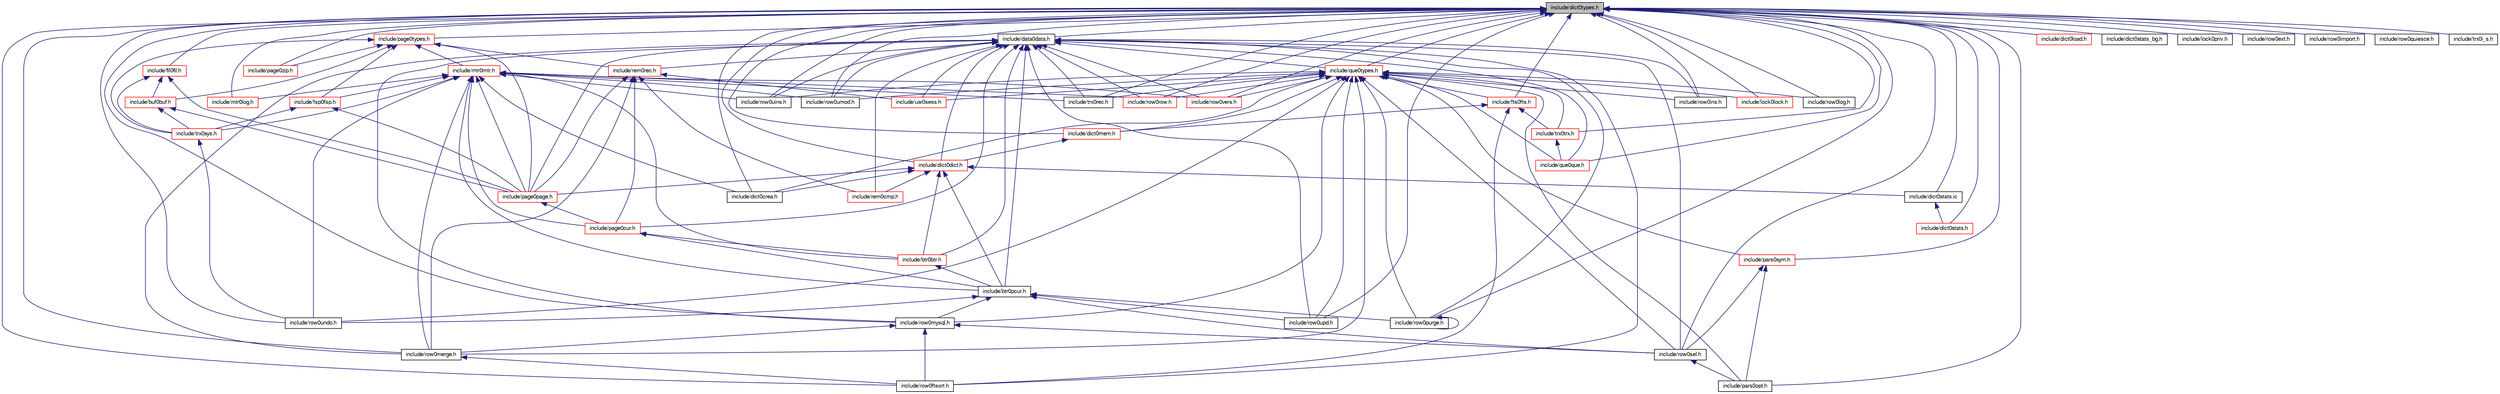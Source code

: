 digraph "include/dict0types.h"
{
  bgcolor="transparent";
  edge [fontname="FreeSans",fontsize="10",labelfontname="FreeSans",labelfontsize="10"];
  node [fontname="FreeSans",fontsize="10",shape=record];
  Node1 [label="include/dict0types.h",height=0.2,width=0.4,color="black", fillcolor="grey75", style="filled" fontcolor="black"];
  Node1 -> Node2 [dir="back",color="midnightblue",fontsize="10",style="solid",fontname="FreeSans"];
  Node2 [label="include/data0data.h",height=0.2,width=0.4,color="black",URL="$data0data_8h.html"];
  Node2 -> Node3 [dir="back",color="midnightblue",fontsize="10",style="solid",fontname="FreeSans"];
  Node3 [label="include/que0que.h",height=0.2,width=0.4,color="red",URL="$que0que_8h.html"];
  Node2 -> Node4 [dir="back",color="midnightblue",fontsize="10",style="solid",fontname="FreeSans"];
  Node4 [label="include/que0types.h",height=0.2,width=0.4,color="red",URL="$que0types_8h.html"];
  Node4 -> Node5 [dir="back",color="midnightblue",fontsize="10",style="solid",fontname="FreeSans"];
  Node5 [label="include/trx0trx.h",height=0.2,width=0.4,color="red",URL="$trx0trx_8h.html"];
  Node5 -> Node3 [dir="back",color="midnightblue",fontsize="10",style="solid",fontname="FreeSans"];
  Node4 -> Node6 [dir="back",color="midnightblue",fontsize="10",style="solid",fontname="FreeSans"];
  Node6 [label="include/fts0fts.h",height=0.2,width=0.4,color="red",URL="$fts0fts_8h.html"];
  Node6 -> Node5 [dir="back",color="midnightblue",fontsize="10",style="solid",fontname="FreeSans"];
  Node6 -> Node7 [dir="back",color="midnightblue",fontsize="10",style="solid",fontname="FreeSans"];
  Node7 [label="include/dict0mem.h",height=0.2,width=0.4,color="red",URL="$dict0mem_8h.html"];
  Node7 -> Node8 [dir="back",color="midnightblue",fontsize="10",style="solid",fontname="FreeSans"];
  Node8 [label="include/dict0dict.h",height=0.2,width=0.4,color="red",URL="$dict0dict_8h.html"];
  Node8 -> Node9 [dir="back",color="midnightblue",fontsize="10",style="solid",fontname="FreeSans"];
  Node9 [label="include/btr0btr.h",height=0.2,width=0.4,color="red",URL="$btr0btr_8h.html"];
  Node9 -> Node10 [dir="back",color="midnightblue",fontsize="10",style="solid",fontname="FreeSans"];
  Node10 [label="include/btr0pcur.h",height=0.2,width=0.4,color="black",URL="$btr0pcur_8h.html"];
  Node10 -> Node11 [dir="back",color="midnightblue",fontsize="10",style="solid",fontname="FreeSans"];
  Node11 [label="include/row0sel.h",height=0.2,width=0.4,color="black",URL="$row0sel_8h.html"];
  Node11 -> Node12 [dir="back",color="midnightblue",fontsize="10",style="solid",fontname="FreeSans"];
  Node12 [label="include/pars0opt.h",height=0.2,width=0.4,color="black",URL="$pars0opt_8h.html"];
  Node10 -> Node13 [dir="back",color="midnightblue",fontsize="10",style="solid",fontname="FreeSans"];
  Node13 [label="include/row0mysql.h",height=0.2,width=0.4,color="black",URL="$row0mysql_8h.html"];
  Node13 -> Node11 [dir="back",color="midnightblue",fontsize="10",style="solid",fontname="FreeSans"];
  Node13 -> Node14 [dir="back",color="midnightblue",fontsize="10",style="solid",fontname="FreeSans"];
  Node14 [label="include/row0ftsort.h",height=0.2,width=0.4,color="black",URL="$row0ftsort_8h.html"];
  Node13 -> Node15 [dir="back",color="midnightblue",fontsize="10",style="solid",fontname="FreeSans"];
  Node15 [label="include/row0merge.h",height=0.2,width=0.4,color="black",URL="$row0merge_8h.html"];
  Node15 -> Node14 [dir="back",color="midnightblue",fontsize="10",style="solid",fontname="FreeSans"];
  Node10 -> Node16 [dir="back",color="midnightblue",fontsize="10",style="solid",fontname="FreeSans"];
  Node16 [label="include/row0purge.h",height=0.2,width=0.4,color="black",URL="$row0purge_8h.html"];
  Node16 -> Node16 [dir="back",color="midnightblue",fontsize="10",style="solid",fontname="FreeSans"];
  Node10 -> Node17 [dir="back",color="midnightblue",fontsize="10",style="solid",fontname="FreeSans"];
  Node17 [label="include/row0undo.h",height=0.2,width=0.4,color="black",URL="$row0undo_8h.html"];
  Node10 -> Node18 [dir="back",color="midnightblue",fontsize="10",style="solid",fontname="FreeSans"];
  Node18 [label="include/row0upd.h",height=0.2,width=0.4,color="black",URL="$row0upd_8h.html"];
  Node8 -> Node19 [dir="back",color="midnightblue",fontsize="10",style="solid",fontname="FreeSans"];
  Node19 [label="include/page0page.h",height=0.2,width=0.4,color="red",URL="$page0page_8h.html"];
  Node19 -> Node20 [dir="back",color="midnightblue",fontsize="10",style="solid",fontname="FreeSans"];
  Node20 [label="include/page0cur.h",height=0.2,width=0.4,color="red",URL="$page0cur_8h.html"];
  Node20 -> Node9 [dir="back",color="midnightblue",fontsize="10",style="solid",fontname="FreeSans"];
  Node20 -> Node10 [dir="back",color="midnightblue",fontsize="10",style="solid",fontname="FreeSans"];
  Node8 -> Node21 [dir="back",color="midnightblue",fontsize="10",style="solid",fontname="FreeSans"];
  Node21 [label="include/rem0cmp.h",height=0.2,width=0.4,color="red",URL="$rem0cmp_8h.html"];
  Node8 -> Node10 [dir="back",color="midnightblue",fontsize="10",style="solid",fontname="FreeSans"];
  Node8 -> Node22 [dir="back",color="midnightblue",fontsize="10",style="solid",fontname="FreeSans"];
  Node22 [label="include/dict0crea.h",height=0.2,width=0.4,color="black",URL="$dict0crea_8h.html"];
  Node8 -> Node23 [dir="back",color="midnightblue",fontsize="10",style="solid",fontname="FreeSans"];
  Node23 [label="include/dict0stats.ic",height=0.2,width=0.4,color="black",URL="$dict0stats_8ic.html"];
  Node23 -> Node24 [dir="back",color="midnightblue",fontsize="10",style="solid",fontname="FreeSans"];
  Node24 [label="include/dict0stats.h",height=0.2,width=0.4,color="red",URL="$dict0stats_8h.html"];
  Node6 -> Node14 [dir="back",color="midnightblue",fontsize="10",style="solid",fontname="FreeSans"];
  Node4 -> Node3 [dir="back",color="midnightblue",fontsize="10",style="solid",fontname="FreeSans"];
  Node4 -> Node25 [dir="back",color="midnightblue",fontsize="10",style="solid",fontname="FreeSans"];
  Node25 [label="include/usr0sess.h",height=0.2,width=0.4,color="red",URL="$usr0sess_8h.html"];
  Node4 -> Node7 [dir="back",color="midnightblue",fontsize="10",style="solid",fontname="FreeSans"];
  Node4 -> Node22 [dir="back",color="midnightblue",fontsize="10",style="solid",fontname="FreeSans"];
  Node4 -> Node26 [dir="back",color="midnightblue",fontsize="10",style="solid",fontname="FreeSans"];
  Node26 [label="include/pars0sym.h",height=0.2,width=0.4,color="red",URL="$pars0sym_8h.html"];
  Node26 -> Node12 [dir="back",color="midnightblue",fontsize="10",style="solid",fontname="FreeSans"];
  Node26 -> Node11 [dir="back",color="midnightblue",fontsize="10",style="solid",fontname="FreeSans"];
  Node4 -> Node27 [dir="back",color="midnightblue",fontsize="10",style="solid",fontname="FreeSans"];
  Node27 [label="include/lock0lock.h",height=0.2,width=0.4,color="red",URL="$lock0lock_8h.html"];
  Node4 -> Node28 [dir="back",color="midnightblue",fontsize="10",style="solid",fontname="FreeSans"];
  Node28 [label="include/row0row.h",height=0.2,width=0.4,color="red",URL="$row0row_8h.html"];
  Node4 -> Node29 [dir="back",color="midnightblue",fontsize="10",style="solid",fontname="FreeSans"];
  Node29 [label="include/row0vers.h",height=0.2,width=0.4,color="red",URL="$row0vers_8h.html"];
  Node4 -> Node12 [dir="back",color="midnightblue",fontsize="10",style="solid",fontname="FreeSans"];
  Node4 -> Node11 [dir="back",color="midnightblue",fontsize="10",style="solid",fontname="FreeSans"];
  Node4 -> Node13 [dir="back",color="midnightblue",fontsize="10",style="solid",fontname="FreeSans"];
  Node4 -> Node15 [dir="back",color="midnightblue",fontsize="10",style="solid",fontname="FreeSans"];
  Node4 -> Node30 [dir="back",color="midnightblue",fontsize="10",style="solid",fontname="FreeSans"];
  Node30 [label="include/row0ins.h",height=0.2,width=0.4,color="black",URL="$row0ins_8h.html"];
  Node4 -> Node31 [dir="back",color="midnightblue",fontsize="10",style="solid",fontname="FreeSans"];
  Node31 [label="include/row0log.h",height=0.2,width=0.4,color="black",URL="$row0log_8h.html"];
  Node4 -> Node16 [dir="back",color="midnightblue",fontsize="10",style="solid",fontname="FreeSans"];
  Node4 -> Node32 [dir="back",color="midnightblue",fontsize="10",style="solid",fontname="FreeSans"];
  Node32 [label="include/row0uins.h",height=0.2,width=0.4,color="black",URL="$row0uins_8h.html"];
  Node4 -> Node33 [dir="back",color="midnightblue",fontsize="10",style="solid",fontname="FreeSans"];
  Node33 [label="include/row0umod.h",height=0.2,width=0.4,color="black",URL="$row0umod_8h.html"];
  Node4 -> Node17 [dir="back",color="midnightblue",fontsize="10",style="solid",fontname="FreeSans"];
  Node4 -> Node18 [dir="back",color="midnightblue",fontsize="10",style="solid",fontname="FreeSans"];
  Node4 -> Node34 [dir="back",color="midnightblue",fontsize="10",style="solid",fontname="FreeSans"];
  Node34 [label="include/trx0rec.h",height=0.2,width=0.4,color="black",URL="$trx0rec_8h.html"];
  Node2 -> Node25 [dir="back",color="midnightblue",fontsize="10",style="solid",fontname="FreeSans"];
  Node2 -> Node35 [dir="back",color="midnightblue",fontsize="10",style="solid",fontname="FreeSans"];
  Node35 [label="include/rem0rec.h",height=0.2,width=0.4,color="red",URL="$rem0rec_8h.html"];
  Node35 -> Node25 [dir="back",color="midnightblue",fontsize="10",style="solid",fontname="FreeSans"];
  Node35 -> Node19 [dir="back",color="midnightblue",fontsize="10",style="solid",fontname="FreeSans"];
  Node35 -> Node21 [dir="back",color="midnightblue",fontsize="10",style="solid",fontname="FreeSans"];
  Node35 -> Node20 [dir="back",color="midnightblue",fontsize="10",style="solid",fontname="FreeSans"];
  Node35 -> Node15 [dir="back",color="midnightblue",fontsize="10",style="solid",fontname="FreeSans"];
  Node2 -> Node8 [dir="back",color="midnightblue",fontsize="10",style="solid",fontname="FreeSans"];
  Node2 -> Node9 [dir="back",color="midnightblue",fontsize="10",style="solid",fontname="FreeSans"];
  Node2 -> Node19 [dir="back",color="midnightblue",fontsize="10",style="solid",fontname="FreeSans"];
  Node2 -> Node21 [dir="back",color="midnightblue",fontsize="10",style="solid",fontname="FreeSans"];
  Node2 -> Node20 [dir="back",color="midnightblue",fontsize="10",style="solid",fontname="FreeSans"];
  Node2 -> Node10 [dir="back",color="midnightblue",fontsize="10",style="solid",fontname="FreeSans"];
  Node2 -> Node28 [dir="back",color="midnightblue",fontsize="10",style="solid",fontname="FreeSans"];
  Node2 -> Node29 [dir="back",color="midnightblue",fontsize="10",style="solid",fontname="FreeSans"];
  Node2 -> Node11 [dir="back",color="midnightblue",fontsize="10",style="solid",fontname="FreeSans"];
  Node2 -> Node13 [dir="back",color="midnightblue",fontsize="10",style="solid",fontname="FreeSans"];
  Node2 -> Node14 [dir="back",color="midnightblue",fontsize="10",style="solid",fontname="FreeSans"];
  Node2 -> Node15 [dir="back",color="midnightblue",fontsize="10",style="solid",fontname="FreeSans"];
  Node2 -> Node30 [dir="back",color="midnightblue",fontsize="10",style="solid",fontname="FreeSans"];
  Node2 -> Node16 [dir="back",color="midnightblue",fontsize="10",style="solid",fontname="FreeSans"];
  Node2 -> Node32 [dir="back",color="midnightblue",fontsize="10",style="solid",fontname="FreeSans"];
  Node2 -> Node33 [dir="back",color="midnightblue",fontsize="10",style="solid",fontname="FreeSans"];
  Node2 -> Node18 [dir="back",color="midnightblue",fontsize="10",style="solid",fontname="FreeSans"];
  Node2 -> Node34 [dir="back",color="midnightblue",fontsize="10",style="solid",fontname="FreeSans"];
  Node1 -> Node3 [dir="back",color="midnightblue",fontsize="10",style="solid",fontname="FreeSans"];
  Node1 -> Node5 [dir="back",color="midnightblue",fontsize="10",style="solid",fontname="FreeSans"];
  Node1 -> Node36 [dir="back",color="midnightblue",fontsize="10",style="solid",fontname="FreeSans"];
  Node36 [label="include/page0types.h",height=0.2,width=0.4,color="red",URL="$page0types_8h.html"];
  Node36 -> Node37 [dir="back",color="midnightblue",fontsize="10",style="solid",fontname="FreeSans"];
  Node37 [label="include/mtr0mtr.h",height=0.2,width=0.4,color="red",URL="$mtr0mtr_8h.html"];
  Node37 -> Node38 [dir="back",color="midnightblue",fontsize="10",style="solid",fontname="FreeSans"];
  Node38 [label="include/trx0sys.h",height=0.2,width=0.4,color="red",URL="$trx0sys_8h.html"];
  Node38 -> Node17 [dir="back",color="midnightblue",fontsize="10",style="solid",fontname="FreeSans"];
  Node37 -> Node39 [dir="back",color="midnightblue",fontsize="10",style="solid",fontname="FreeSans"];
  Node39 [label="include/fsp0fsp.h",height=0.2,width=0.4,color="red",URL="$fsp0fsp_8h.html"];
  Node39 -> Node38 [dir="back",color="midnightblue",fontsize="10",style="solid",fontname="FreeSans"];
  Node39 -> Node19 [dir="back",color="midnightblue",fontsize="10",style="solid",fontname="FreeSans"];
  Node37 -> Node40 [dir="back",color="midnightblue",fontsize="10",style="solid",fontname="FreeSans"];
  Node40 [label="include/mtr0log.h",height=0.2,width=0.4,color="red",URL="$mtr0log_8h.html"];
  Node37 -> Node19 [dir="back",color="midnightblue",fontsize="10",style="solid",fontname="FreeSans"];
  Node37 -> Node20 [dir="back",color="midnightblue",fontsize="10",style="solid",fontname="FreeSans"];
  Node37 -> Node9 [dir="back",color="midnightblue",fontsize="10",style="solid",fontname="FreeSans"];
  Node37 -> Node10 [dir="back",color="midnightblue",fontsize="10",style="solid",fontname="FreeSans"];
  Node37 -> Node22 [dir="back",color="midnightblue",fontsize="10",style="solid",fontname="FreeSans"];
  Node37 -> Node28 [dir="back",color="midnightblue",fontsize="10",style="solid",fontname="FreeSans"];
  Node37 -> Node29 [dir="back",color="midnightblue",fontsize="10",style="solid",fontname="FreeSans"];
  Node37 -> Node15 [dir="back",color="midnightblue",fontsize="10",style="solid",fontname="FreeSans"];
  Node37 -> Node32 [dir="back",color="midnightblue",fontsize="10",style="solid",fontname="FreeSans"];
  Node37 -> Node33 [dir="back",color="midnightblue",fontsize="10",style="solid",fontname="FreeSans"];
  Node37 -> Node17 [dir="back",color="midnightblue",fontsize="10",style="solid",fontname="FreeSans"];
  Node37 -> Node34 [dir="back",color="midnightblue",fontsize="10",style="solid",fontname="FreeSans"];
  Node36 -> Node41 [dir="back",color="midnightblue",fontsize="10",style="solid",fontname="FreeSans"];
  Node41 [label="include/buf0buf.h",height=0.2,width=0.4,color="red",URL="$buf0buf_8h.html"];
  Node41 -> Node38 [dir="back",color="midnightblue",fontsize="10",style="solid",fontname="FreeSans"];
  Node41 -> Node19 [dir="back",color="midnightblue",fontsize="10",style="solid",fontname="FreeSans"];
  Node36 -> Node38 [dir="back",color="midnightblue",fontsize="10",style="solid",fontname="FreeSans"];
  Node36 -> Node39 [dir="back",color="midnightblue",fontsize="10",style="solid",fontname="FreeSans"];
  Node36 -> Node35 [dir="back",color="midnightblue",fontsize="10",style="solid",fontname="FreeSans"];
  Node36 -> Node19 [dir="back",color="midnightblue",fontsize="10",style="solid",fontname="FreeSans"];
  Node36 -> Node42 [dir="back",color="midnightblue",fontsize="10",style="solid",fontname="FreeSans"];
  Node42 [label="include/page0zip.h",height=0.2,width=0.4,color="red",URL="$page0zip_8h.html"];
  Node1 -> Node4 [dir="back",color="midnightblue",fontsize="10",style="solid",fontname="FreeSans"];
  Node1 -> Node6 [dir="back",color="midnightblue",fontsize="10",style="solid",fontname="FreeSans"];
  Node1 -> Node43 [dir="back",color="midnightblue",fontsize="10",style="solid",fontname="FreeSans"];
  Node43 [label="include/fil0fil.h",height=0.2,width=0.4,color="red",URL="$fil0fil_8h.html"];
  Node43 -> Node38 [dir="back",color="midnightblue",fontsize="10",style="solid",fontname="FreeSans"];
  Node43 -> Node41 [dir="back",color="midnightblue",fontsize="10",style="solid",fontname="FreeSans"];
  Node43 -> Node19 [dir="back",color="midnightblue",fontsize="10",style="solid",fontname="FreeSans"];
  Node1 -> Node40 [dir="back",color="midnightblue",fontsize="10",style="solid",fontname="FreeSans"];
  Node1 -> Node8 [dir="back",color="midnightblue",fontsize="10",style="solid",fontname="FreeSans"];
  Node1 -> Node7 [dir="back",color="midnightblue",fontsize="10",style="solid",fontname="FreeSans"];
  Node1 -> Node44 [dir="back",color="midnightblue",fontsize="10",style="solid",fontname="FreeSans"];
  Node44 [label="include/dict0load.h",height=0.2,width=0.4,color="red",URL="$dict0load_8h.html"];
  Node1 -> Node42 [dir="back",color="midnightblue",fontsize="10",style="solid",fontname="FreeSans"];
  Node1 -> Node22 [dir="back",color="midnightblue",fontsize="10",style="solid",fontname="FreeSans"];
  Node1 -> Node24 [dir="back",color="midnightblue",fontsize="10",style="solid",fontname="FreeSans"];
  Node1 -> Node23 [dir="back",color="midnightblue",fontsize="10",style="solid",fontname="FreeSans"];
  Node1 -> Node45 [dir="back",color="midnightblue",fontsize="10",style="solid",fontname="FreeSans"];
  Node45 [label="include/dict0stats_bg.h",height=0.2,width=0.4,color="black",URL="$dict0stats__bg_8h.html"];
  Node1 -> Node26 [dir="back",color="midnightblue",fontsize="10",style="solid",fontname="FreeSans"];
  Node1 -> Node27 [dir="back",color="midnightblue",fontsize="10",style="solid",fontname="FreeSans"];
  Node1 -> Node28 [dir="back",color="midnightblue",fontsize="10",style="solid",fontname="FreeSans"];
  Node1 -> Node29 [dir="back",color="midnightblue",fontsize="10",style="solid",fontname="FreeSans"];
  Node1 -> Node46 [dir="back",color="midnightblue",fontsize="10",style="solid",fontname="FreeSans"];
  Node46 [label="include/lock0priv.h",height=0.2,width=0.4,color="black",URL="$lock0priv_8h.html"];
  Node1 -> Node12 [dir="back",color="midnightblue",fontsize="10",style="solid",fontname="FreeSans"];
  Node1 -> Node11 [dir="back",color="midnightblue",fontsize="10",style="solid",fontname="FreeSans"];
  Node1 -> Node13 [dir="back",color="midnightblue",fontsize="10",style="solid",fontname="FreeSans"];
  Node1 -> Node47 [dir="back",color="midnightblue",fontsize="10",style="solid",fontname="FreeSans"];
  Node47 [label="include/row0ext.h",height=0.2,width=0.4,color="black",URL="$row0ext_8h.html"];
  Node1 -> Node14 [dir="back",color="midnightblue",fontsize="10",style="solid",fontname="FreeSans"];
  Node1 -> Node15 [dir="back",color="midnightblue",fontsize="10",style="solid",fontname="FreeSans"];
  Node1 -> Node48 [dir="back",color="midnightblue",fontsize="10",style="solid",fontname="FreeSans"];
  Node48 [label="include/row0import.h",height=0.2,width=0.4,color="black",URL="$row0import_8h.html"];
  Node1 -> Node30 [dir="back",color="midnightblue",fontsize="10",style="solid",fontname="FreeSans"];
  Node1 -> Node31 [dir="back",color="midnightblue",fontsize="10",style="solid",fontname="FreeSans"];
  Node1 -> Node16 [dir="back",color="midnightblue",fontsize="10",style="solid",fontname="FreeSans"];
  Node1 -> Node49 [dir="back",color="midnightblue",fontsize="10",style="solid",fontname="FreeSans"];
  Node49 [label="include/row0quiesce.h",height=0.2,width=0.4,color="black",URL="$row0quiesce_8h.html"];
  Node1 -> Node32 [dir="back",color="midnightblue",fontsize="10",style="solid",fontname="FreeSans"];
  Node1 -> Node33 [dir="back",color="midnightblue",fontsize="10",style="solid",fontname="FreeSans"];
  Node1 -> Node17 [dir="back",color="midnightblue",fontsize="10",style="solid",fontname="FreeSans"];
  Node1 -> Node18 [dir="back",color="midnightblue",fontsize="10",style="solid",fontname="FreeSans"];
  Node1 -> Node50 [dir="back",color="midnightblue",fontsize="10",style="solid",fontname="FreeSans"];
  Node50 [label="include/trx0i_s.h",height=0.2,width=0.4,color="black",URL="$trx0i__s_8h.html"];
  Node1 -> Node34 [dir="back",color="midnightblue",fontsize="10",style="solid",fontname="FreeSans"];
}
